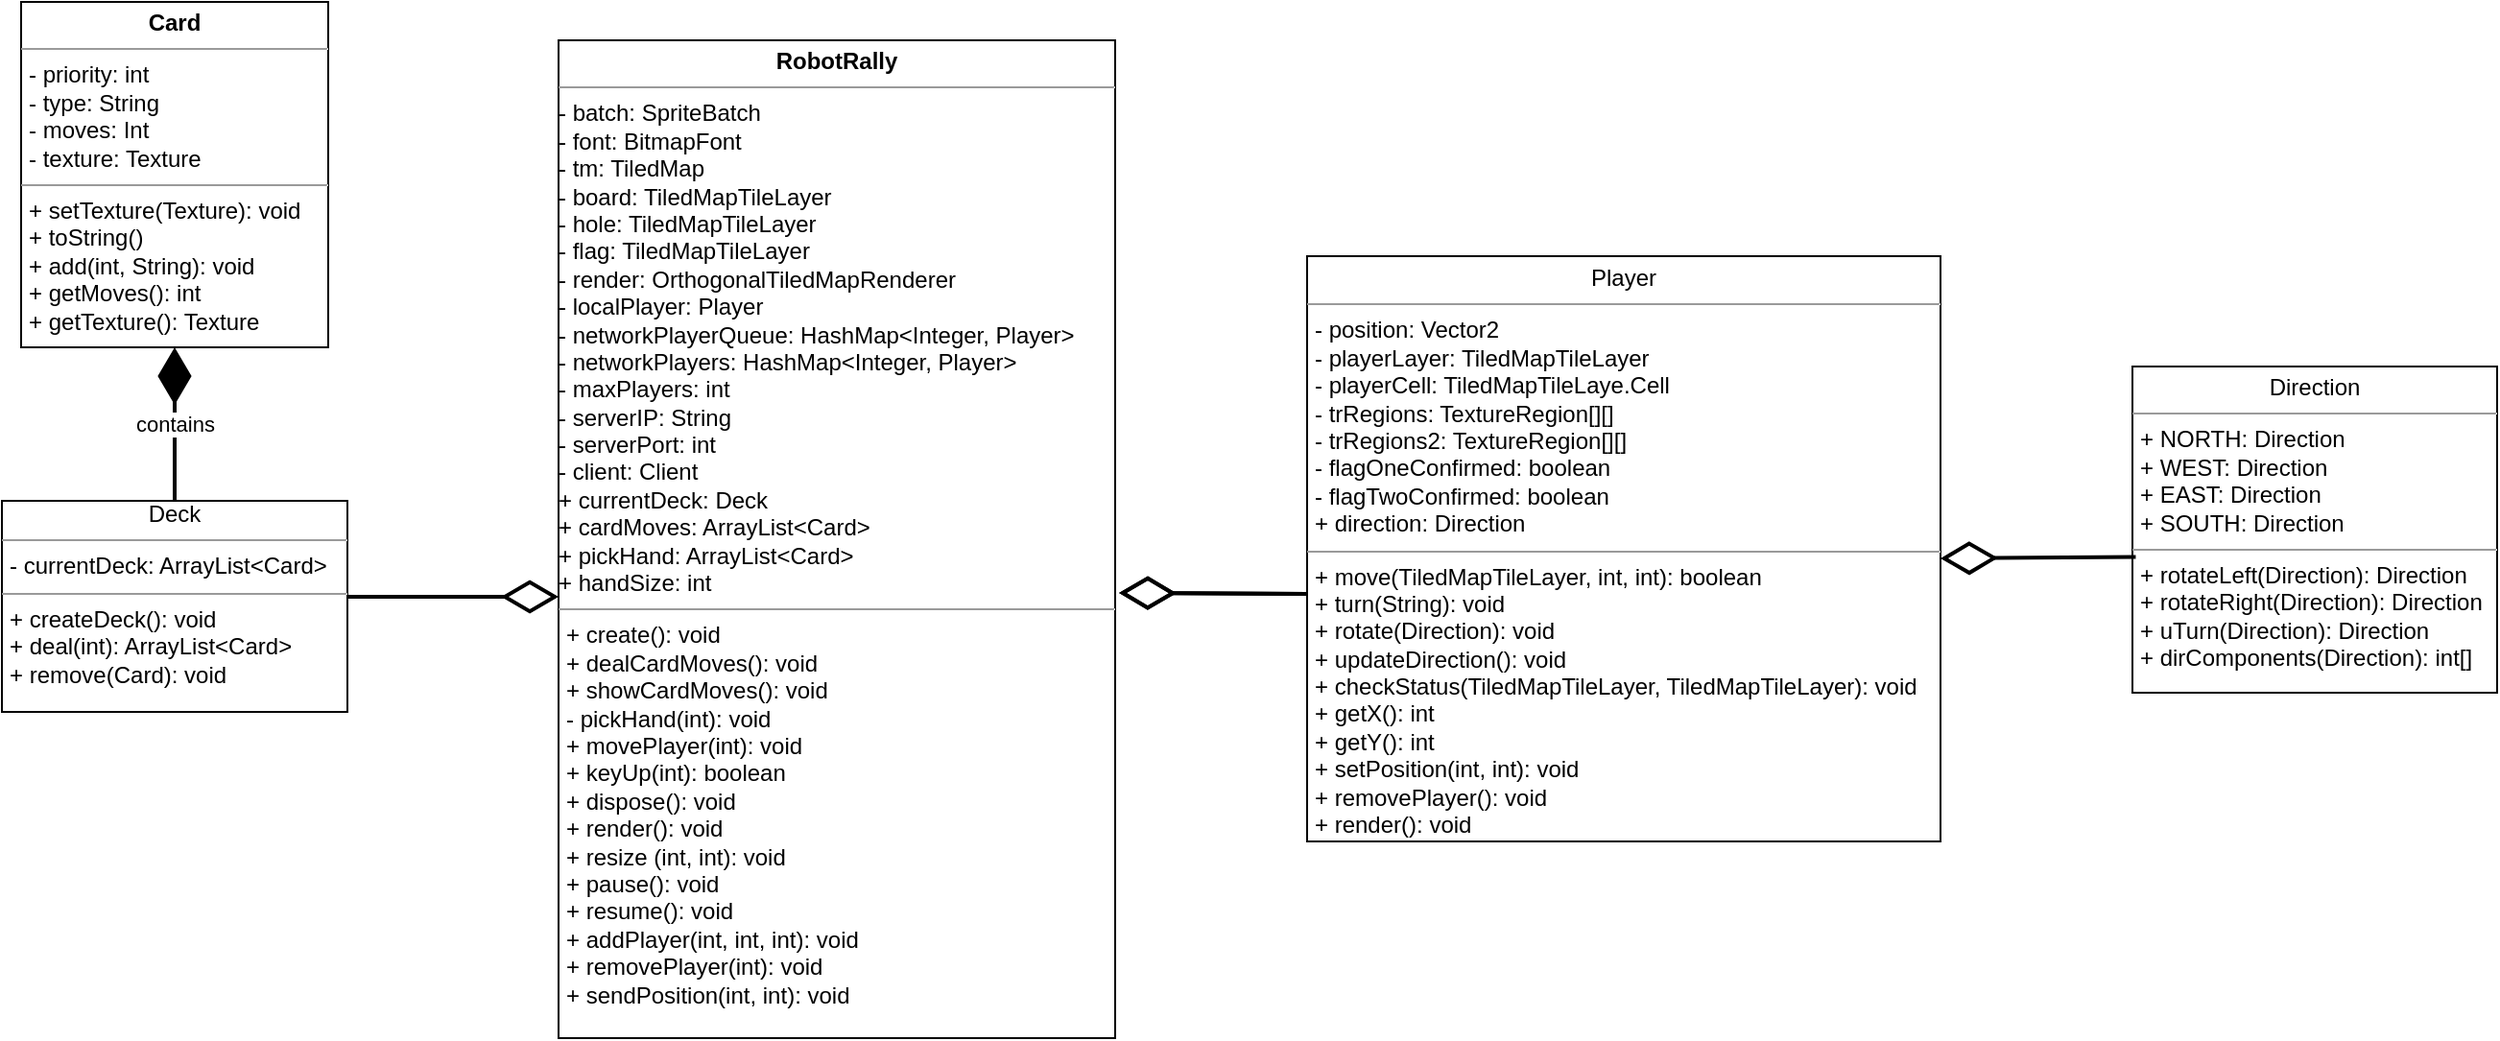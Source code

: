 <mxfile version="14.4.4" type="github">
  <diagram id="C5RBs43oDa-KdzZeNtuy" name="Page-1">
    <mxGraphModel dx="1422" dy="821" grid="1" gridSize="10" guides="1" tooltips="1" connect="1" arrows="1" fold="1" page="1" pageScale="1" pageWidth="827" pageHeight="1169" math="0" shadow="0">
      <root>
        <mxCell id="WIyWlLk6GJQsqaUBKTNV-0" />
        <mxCell id="WIyWlLk6GJQsqaUBKTNV-1" parent="WIyWlLk6GJQsqaUBKTNV-0" />
        <mxCell id="PgA1OvmayW9uiEhV1ccv-33" value="&lt;p style=&quot;margin: 0px ; margin-top: 4px ; text-align: center&quot;&gt;&lt;b&gt;Card&lt;/b&gt;&lt;/p&gt;&lt;hr size=&quot;1&quot;&gt;&lt;p style=&quot;margin: 0px ; margin-left: 4px&quot;&gt;- priority: int&lt;/p&gt;&lt;p style=&quot;margin: 0px ; margin-left: 4px&quot;&gt;- type: String&lt;/p&gt;&lt;p style=&quot;margin: 0px ; margin-left: 4px&quot;&gt;- moves: Int&lt;/p&gt;&lt;p style=&quot;margin: 0px ; margin-left: 4px&quot;&gt;- texture: Texture&lt;br&gt;&lt;/p&gt;&lt;hr size=&quot;1&quot;&gt;&lt;p style=&quot;margin: 0px ; margin-left: 4px&quot;&gt;+ setTexture(Texture): void&lt;/p&gt;&lt;p style=&quot;margin: 0px ; margin-left: 4px&quot;&gt;+ toString()&lt;/p&gt;&lt;p style=&quot;margin: 0px ; margin-left: 4px&quot;&gt;+ add(int, String): void&lt;/p&gt;&lt;p style=&quot;margin: 0px ; margin-left: 4px&quot;&gt;+ getMoves(): int&lt;br&gt;&lt;/p&gt;&lt;p style=&quot;margin: 0px ; margin-left: 4px&quot;&gt;+ getTexture(): Texture&lt;br&gt;&lt;/p&gt;" style="verticalAlign=top;align=left;overflow=fill;fontSize=12;fontFamily=Helvetica;html=1;" parent="WIyWlLk6GJQsqaUBKTNV-1" vertex="1">
          <mxGeometry x="310" y="190" width="160" height="180" as="geometry" />
        </mxCell>
        <mxCell id="PgA1OvmayW9uiEhV1ccv-34" value="&lt;div align=&quot;center&quot;&gt;Deck&lt;br&gt;&lt;/div&gt;&lt;hr size=&quot;1&quot;&gt;&lt;p style=&quot;margin: 0px ; margin-left: 4px&quot;&gt;- currentDeck: ArrayList&amp;lt;Card&amp;gt;&lt;/p&gt;&lt;hr size=&quot;1&quot;&gt;&lt;p style=&quot;margin: 0px ; margin-left: 4px&quot;&gt;+ createDeck(): void&lt;/p&gt;&lt;p style=&quot;margin: 0px ; margin-left: 4px&quot;&gt;+ deal(int): ArrayList&amp;lt;Card&amp;gt;&lt;/p&gt;&lt;p style=&quot;margin: 0px ; margin-left: 4px&quot;&gt;+ remove(Card): void&lt;br&gt;&lt;/p&gt;" style="verticalAlign=top;align=left;overflow=fill;fontSize=12;fontFamily=Helvetica;html=1;" parent="WIyWlLk6GJQsqaUBKTNV-1" vertex="1">
          <mxGeometry x="300" y="450" width="180" height="110" as="geometry" />
        </mxCell>
        <mxCell id="PgA1OvmayW9uiEhV1ccv-38" value="&lt;p style=&quot;margin: 0px ; margin-top: 4px ; text-align: center&quot;&gt;Direction&lt;/p&gt;&lt;hr size=&quot;1&quot;&gt;&lt;p style=&quot;margin: 0px ; margin-left: 4px&quot;&gt;+ NORTH: Direction&lt;/p&gt;&lt;p style=&quot;margin: 0px ; margin-left: 4px&quot;&gt;+ WEST: Direction&lt;br&gt;&lt;/p&gt;&lt;p style=&quot;margin: 0px ; margin-left: 4px&quot;&gt;+ EAST: Direction&lt;br&gt;&lt;/p&gt;&lt;p style=&quot;margin: 0px ; margin-left: 4px&quot;&gt;+ SOUTH: Direction&lt;br&gt;&lt;/p&gt;&lt;hr size=&quot;1&quot;&gt;&lt;p style=&quot;margin: 0px ; margin-left: 4px&quot;&gt;+ rotateLeft(Direction): Direction&lt;/p&gt;&lt;p style=&quot;margin: 0px ; margin-left: 4px&quot;&gt;+ rotateRight(Direction): Direction&lt;/p&gt;&lt;p style=&quot;margin: 0px ; margin-left: 4px&quot;&gt;+ uTurn(Direction): Direction&lt;/p&gt;&lt;p style=&quot;margin: 0px ; margin-left: 4px&quot;&gt;+ dirComponents(Direction): int[]&lt;br&gt;&lt;/p&gt;" style="verticalAlign=top;align=left;overflow=fill;fontSize=12;fontFamily=Helvetica;html=1;" parent="WIyWlLk6GJQsqaUBKTNV-1" vertex="1">
          <mxGeometry x="1410" y="380" width="190" height="170" as="geometry" />
        </mxCell>
        <mxCell id="PgA1OvmayW9uiEhV1ccv-39" value="&lt;p style=&quot;margin: 0px ; margin-top: 4px ; text-align: center&quot;&gt;Player&lt;/p&gt;&lt;hr size=&quot;1&quot;&gt;&lt;p style=&quot;margin: 0px ; margin-left: 4px&quot;&gt;- position: Vector2&lt;/p&gt;&lt;p style=&quot;margin: 0px ; margin-left: 4px&quot;&gt;- playerLayer: TiledMapTileLayer&lt;/p&gt;&lt;p style=&quot;margin: 0px ; margin-left: 4px&quot;&gt;- playerCell: TiledMapTileLaye.Cell&lt;/p&gt;&lt;p style=&quot;margin: 0px ; margin-left: 4px&quot;&gt;- trRegions: TextureRegion[][]&lt;/p&gt;&lt;p style=&quot;margin: 0px ; margin-left: 4px&quot;&gt;- trRegions2: TextureRegion[][]&lt;/p&gt;&lt;p style=&quot;margin: 0px ; margin-left: 4px&quot;&gt;- flagOneConfirmed: boolean&lt;/p&gt;&lt;p style=&quot;margin: 0px ; margin-left: 4px&quot;&gt;- flagTwoConfirmed: boolean&lt;/p&gt;&lt;p style=&quot;margin: 0px ; margin-left: 4px&quot;&gt;+ direction: Direction&lt;br&gt;&lt;/p&gt;&lt;hr size=&quot;1&quot;&gt;&lt;p style=&quot;margin: 0px ; margin-left: 4px&quot;&gt;+ move(TiledMapTileLayer, int, int): boolean&lt;/p&gt;&lt;p style=&quot;margin: 0px ; margin-left: 4px&quot;&gt;+ turn(String): void&lt;/p&gt;&lt;p style=&quot;margin: 0px ; margin-left: 4px&quot;&gt;+ rotate(Direction): void&lt;/p&gt;&lt;p style=&quot;margin: 0px ; margin-left: 4px&quot;&gt;+ updateDirection(): void&lt;/p&gt;&lt;p style=&quot;margin: 0px ; margin-left: 4px&quot;&gt;+ checkStatus(TiledMapTileLayer, TiledMapTileLayer): void&lt;/p&gt;&lt;p style=&quot;margin: 0px ; margin-left: 4px&quot;&gt;+ getX(): int&lt;/p&gt;&lt;p style=&quot;margin: 0px ; margin-left: 4px&quot;&gt;+ getY(): int&lt;/p&gt;&lt;p style=&quot;margin: 0px ; margin-left: 4px&quot;&gt;+ setPosition(int, int): void&lt;/p&gt;&lt;p style=&quot;margin: 0px ; margin-left: 4px&quot;&gt;+ removePlayer(): void&lt;/p&gt;&lt;p style=&quot;margin: 0px ; margin-left: 4px&quot;&gt;+ render(): void&lt;br&gt;&lt;/p&gt;" style="verticalAlign=top;align=left;overflow=fill;fontSize=12;fontFamily=Helvetica;html=1;" parent="WIyWlLk6GJQsqaUBKTNV-1" vertex="1">
          <mxGeometry x="980" y="322.5" width="330" height="305" as="geometry" />
        </mxCell>
        <mxCell id="PgA1OvmayW9uiEhV1ccv-40" value="&lt;p style=&quot;margin: 0px ; margin-top: 4px ; text-align: center&quot;&gt;&lt;b&gt;RobotRally&lt;/b&gt;&lt;/p&gt;&lt;hr size=&quot;1&quot;&gt;&lt;div&gt;- batch: SpriteBatch&lt;/div&gt;&lt;div&gt;- font: BitmapFont&lt;/div&gt;&lt;div&gt;- tm: TiledMap&lt;/div&gt;&lt;div&gt;- board: TiledMapTileLayer&lt;/div&gt;&lt;div&gt;- hole: TiledMapTileLayer&lt;/div&gt;&lt;div&gt;- flag: TiledMapTileLayer&lt;/div&gt;&lt;div&gt;- render: OrthogonalTiledMapRenderer&lt;/div&gt;&lt;div&gt;- localPlayer: Player&lt;/div&gt;&lt;div&gt;- networkPlayerQueue: HashMap&amp;lt;Integer, Player&amp;gt;&lt;/div&gt;&lt;div&gt;- networkPlayers: HashMap&amp;lt;Integer, Player&amp;gt;&lt;/div&gt;&lt;div&gt;- maxPlayers: int&lt;/div&gt;&lt;div&gt;- serverIP: String&lt;/div&gt;&lt;div&gt;- serverPort: int&lt;/div&gt;&lt;div&gt;- client: Client&lt;/div&gt;&lt;div&gt;+ currentDeck: Deck&lt;/div&gt;&lt;div&gt;+ cardMoves: ArrayList&amp;lt;Card&amp;gt;&lt;/div&gt;&lt;div&gt;+ pickHand: ArrayList&amp;lt;Card&amp;gt;&lt;/div&gt;&lt;div&gt;+ handSize: int&lt;/div&gt;&lt;hr size=&quot;1&quot;&gt;&lt;p style=&quot;margin: 0px ; margin-left: 4px&quot;&gt;+ create(): void&lt;/p&gt;&lt;p style=&quot;margin: 0px ; margin-left: 4px&quot;&gt;+ dealCardMoves(): void&lt;/p&gt;&lt;p style=&quot;margin: 0px ; margin-left: 4px&quot;&gt;+ showCardMoves(): void&lt;/p&gt;&lt;p style=&quot;margin: 0px ; margin-left: 4px&quot;&gt;- pickHand(int): void&lt;/p&gt;&lt;p style=&quot;margin: 0px ; margin-left: 4px&quot;&gt;+ movePlayer(int): void&lt;/p&gt;&lt;p style=&quot;margin: 0px ; margin-left: 4px&quot;&gt;+ keyUp(int): boolean&lt;/p&gt;&lt;p style=&quot;margin: 0px ; margin-left: 4px&quot;&gt;+ dispose(): void&lt;/p&gt;&lt;p style=&quot;margin: 0px ; margin-left: 4px&quot;&gt;+ render(): void&lt;/p&gt;&lt;p style=&quot;margin: 0px ; margin-left: 4px&quot;&gt;+ resize (int, int): void&lt;/p&gt;&lt;p style=&quot;margin: 0px ; margin-left: 4px&quot;&gt;+ pause(): void&lt;/p&gt;&lt;p style=&quot;margin: 0px ; margin-left: 4px&quot;&gt;+ resume(): void&lt;/p&gt;&lt;p style=&quot;margin: 0px ; margin-left: 4px&quot;&gt;+ addPlayer(int, int, int): void&lt;/p&gt;&lt;p style=&quot;margin: 0px ; margin-left: 4px&quot;&gt;+ removePlayer(int): void&lt;/p&gt;&lt;p style=&quot;margin: 0px ; margin-left: 4px&quot;&gt;+ sendPosition(int, int): void&lt;br&gt;&lt;/p&gt;" style="verticalAlign=top;align=left;overflow=fill;fontSize=12;fontFamily=Helvetica;html=1;" parent="WIyWlLk6GJQsqaUBKTNV-1" vertex="1">
          <mxGeometry x="590" y="210" width="290" height="520" as="geometry" />
        </mxCell>
        <mxCell id="fLjQUm1ZbyStn0Px-WZ8-3" value="" style="endArrow=diamondThin;endFill=0;endSize=24;html=1;strokeWidth=2;" edge="1" parent="WIyWlLk6GJQsqaUBKTNV-1">
          <mxGeometry width="160" relative="1" as="geometry">
            <mxPoint x="480" y="500" as="sourcePoint" />
            <mxPoint x="590" y="500" as="targetPoint" />
          </mxGeometry>
        </mxCell>
        <mxCell id="fLjQUm1ZbyStn0Px-WZ8-4" value="" style="endArrow=diamondThin;endFill=0;endSize=24;html=1;strokeWidth=2;exitX=0;exitY=0.577;exitDx=0;exitDy=0;exitPerimeter=0;" edge="1" parent="WIyWlLk6GJQsqaUBKTNV-1" source="PgA1OvmayW9uiEhV1ccv-39">
          <mxGeometry width="160" relative="1" as="geometry">
            <mxPoint x="800" y="570" as="sourcePoint" />
            <mxPoint x="882" y="498" as="targetPoint" />
          </mxGeometry>
        </mxCell>
        <mxCell id="fLjQUm1ZbyStn0Px-WZ8-5" value="" style="endArrow=diamondThin;endFill=0;endSize=24;html=1;strokeWidth=2;exitX=0;exitY=0.577;exitDx=0;exitDy=0;exitPerimeter=0;" edge="1" parent="WIyWlLk6GJQsqaUBKTNV-1">
          <mxGeometry width="160" relative="1" as="geometry">
            <mxPoint x="980" y="498.485" as="sourcePoint" />
            <mxPoint x="882" y="498" as="targetPoint" />
          </mxGeometry>
        </mxCell>
        <mxCell id="fLjQUm1ZbyStn0Px-WZ8-6" value="" style="endArrow=diamondThin;endFill=0;endSize=24;html=1;strokeWidth=2;exitX=0.009;exitY=0.584;exitDx=0;exitDy=0;exitPerimeter=0;" edge="1" parent="WIyWlLk6GJQsqaUBKTNV-1" source="PgA1OvmayW9uiEhV1ccv-38">
          <mxGeometry width="160" relative="1" as="geometry">
            <mxPoint x="1408" y="480.485" as="sourcePoint" />
            <mxPoint x="1310" y="480" as="targetPoint" />
          </mxGeometry>
        </mxCell>
        <mxCell id="fLjQUm1ZbyStn0Px-WZ8-7" value="contains" style="endArrow=diamondThin;endFill=1;endSize=24;html=1;strokeWidth=2;entryX=0.5;entryY=1;entryDx=0;entryDy=0;exitX=0.5;exitY=0;exitDx=0;exitDy=0;" edge="1" parent="WIyWlLk6GJQsqaUBKTNV-1" source="PgA1OvmayW9uiEhV1ccv-34" target="PgA1OvmayW9uiEhV1ccv-33">
          <mxGeometry width="160" relative="1" as="geometry">
            <mxPoint x="320" y="430" as="sourcePoint" />
            <mxPoint x="480" y="430" as="targetPoint" />
          </mxGeometry>
        </mxCell>
      </root>
    </mxGraphModel>
  </diagram>
</mxfile>
